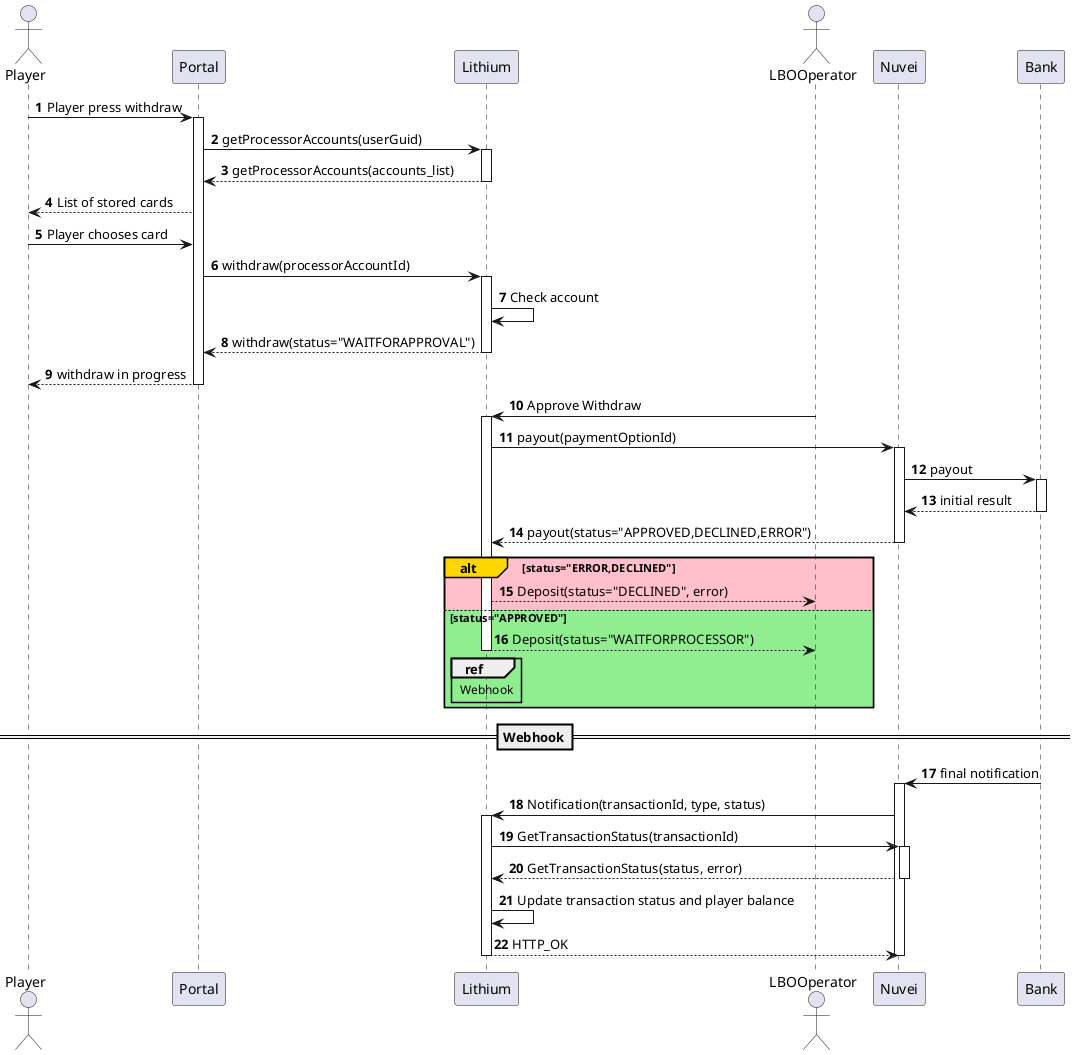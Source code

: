 .Nuvei Withdraw Flow
[plantuml]
----

@startuml

actor Player
participant Portal
participant Lithium
actor LBOOperator
participant Nuvei
participant Bank

autonumber

Player -> Portal  : Player press withdraw
activate Portal
Portal -> Lithium : getProcessorAccounts(userGuid)
activate Lithium
Lithium --> Portal : getProcessorAccounts(accounts_list)
deactivate Lithium
Portal--> Player: List of stored cards
Player -> Portal : Player chooses card
Portal -> Lithium : withdraw(processorAccountId)
activate Lithium
Lithium -> Lithium : Check account
Lithium --> Portal : withdraw(status="WAITFORAPPROVAL")
deactivate Lithium
Portal --> Player : withdraw in progress
deactivate Portal

LBOOperator -> Lithium : Approve Withdraw
activate Lithium
Lithium -> Nuvei : payout(paymentOptionId)
activate Nuvei
Nuvei->Bank: payout
activate Bank
Bank --> Nuvei: initial result
deactivate Bank
Nuvei --> Lithium : payout(status="APPROVED,DECLINED,ERROR")
deactivate Nuvei

alt#Gold  #Pink status="ERROR,DECLINED"
    Lithium --> LBOOperator: Deposit(status="DECLINED", error)
else #LightGreen status="APPROVED"
    Lithium --> LBOOperator: Deposit(status="WAITFORPROCESSOR")
    ref over Lithium: Webhook
    deactivate Lithium
end

 == Webhook==
    Bank -> Nuvei: final notification
    activate Nuvei
    Nuvei -> Lithium : Notification(transactionId, type, status)
    activate Lithium
    Lithium -> Nuvei: GetTransactionStatus(transactionId)
    activate Nuvei
    Nuvei --> Lithium: GetTransactionStatus(status, error)
    deactivate Nuvei
    Lithium -> Lithium: Update transaction status and player balance
    Lithium --> Nuvei: HTTP_OK
    deactivate Lithium
    deactivate Nuvei
@enduml
